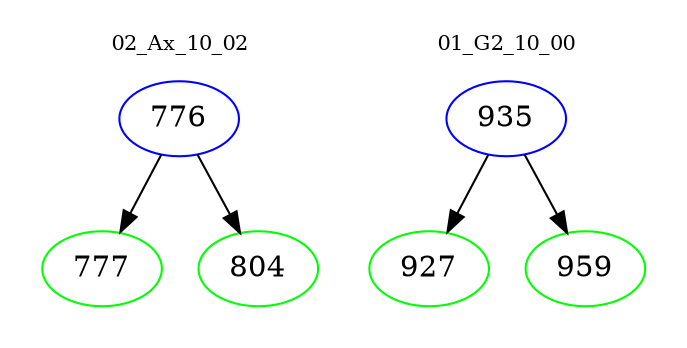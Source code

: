 digraph{
subgraph cluster_0 {
color = white
label = "02_Ax_10_02";
fontsize=10;
T0_776 [label="776", color="blue"]
T0_776 -> T0_777 [color="black"]
T0_777 [label="777", color="green"]
T0_776 -> T0_804 [color="black"]
T0_804 [label="804", color="green"]
}
subgraph cluster_1 {
color = white
label = "01_G2_10_00";
fontsize=10;
T1_935 [label="935", color="blue"]
T1_935 -> T1_927 [color="black"]
T1_927 [label="927", color="green"]
T1_935 -> T1_959 [color="black"]
T1_959 [label="959", color="green"]
}
}
